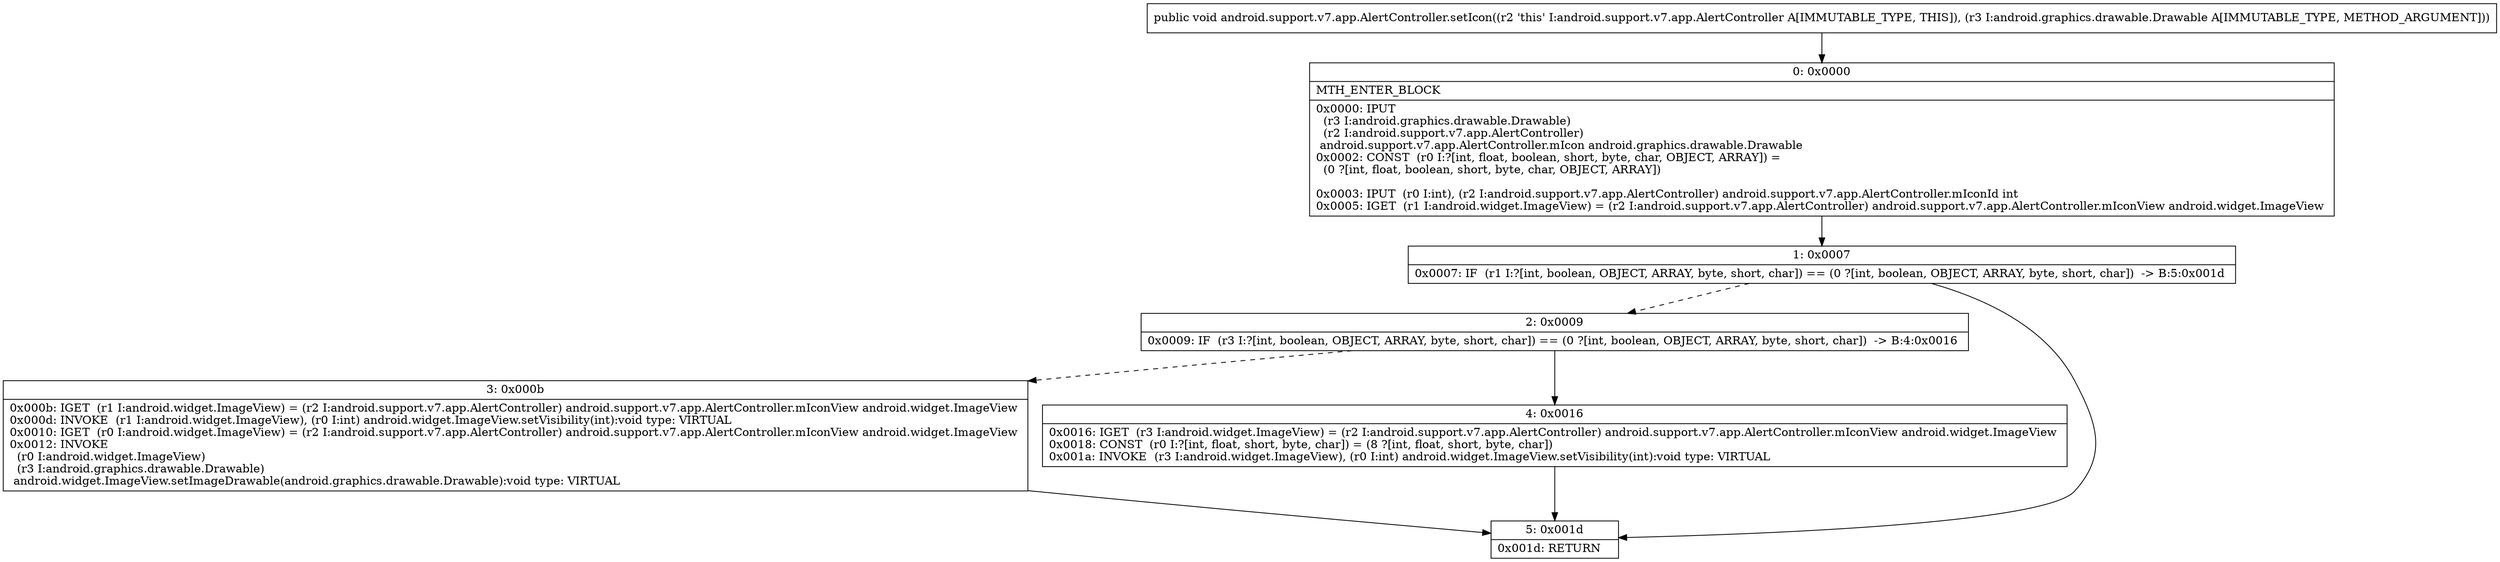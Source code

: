 digraph "CFG forandroid.support.v7.app.AlertController.setIcon(Landroid\/graphics\/drawable\/Drawable;)V" {
Node_0 [shape=record,label="{0\:\ 0x0000|MTH_ENTER_BLOCK\l|0x0000: IPUT  \l  (r3 I:android.graphics.drawable.Drawable)\l  (r2 I:android.support.v7.app.AlertController)\l android.support.v7.app.AlertController.mIcon android.graphics.drawable.Drawable \l0x0002: CONST  (r0 I:?[int, float, boolean, short, byte, char, OBJECT, ARRAY]) = \l  (0 ?[int, float, boolean, short, byte, char, OBJECT, ARRAY])\l \l0x0003: IPUT  (r0 I:int), (r2 I:android.support.v7.app.AlertController) android.support.v7.app.AlertController.mIconId int \l0x0005: IGET  (r1 I:android.widget.ImageView) = (r2 I:android.support.v7.app.AlertController) android.support.v7.app.AlertController.mIconView android.widget.ImageView \l}"];
Node_1 [shape=record,label="{1\:\ 0x0007|0x0007: IF  (r1 I:?[int, boolean, OBJECT, ARRAY, byte, short, char]) == (0 ?[int, boolean, OBJECT, ARRAY, byte, short, char])  \-\> B:5:0x001d \l}"];
Node_2 [shape=record,label="{2\:\ 0x0009|0x0009: IF  (r3 I:?[int, boolean, OBJECT, ARRAY, byte, short, char]) == (0 ?[int, boolean, OBJECT, ARRAY, byte, short, char])  \-\> B:4:0x0016 \l}"];
Node_3 [shape=record,label="{3\:\ 0x000b|0x000b: IGET  (r1 I:android.widget.ImageView) = (r2 I:android.support.v7.app.AlertController) android.support.v7.app.AlertController.mIconView android.widget.ImageView \l0x000d: INVOKE  (r1 I:android.widget.ImageView), (r0 I:int) android.widget.ImageView.setVisibility(int):void type: VIRTUAL \l0x0010: IGET  (r0 I:android.widget.ImageView) = (r2 I:android.support.v7.app.AlertController) android.support.v7.app.AlertController.mIconView android.widget.ImageView \l0x0012: INVOKE  \l  (r0 I:android.widget.ImageView)\l  (r3 I:android.graphics.drawable.Drawable)\l android.widget.ImageView.setImageDrawable(android.graphics.drawable.Drawable):void type: VIRTUAL \l}"];
Node_4 [shape=record,label="{4\:\ 0x0016|0x0016: IGET  (r3 I:android.widget.ImageView) = (r2 I:android.support.v7.app.AlertController) android.support.v7.app.AlertController.mIconView android.widget.ImageView \l0x0018: CONST  (r0 I:?[int, float, short, byte, char]) = (8 ?[int, float, short, byte, char]) \l0x001a: INVOKE  (r3 I:android.widget.ImageView), (r0 I:int) android.widget.ImageView.setVisibility(int):void type: VIRTUAL \l}"];
Node_5 [shape=record,label="{5\:\ 0x001d|0x001d: RETURN   \l}"];
MethodNode[shape=record,label="{public void android.support.v7.app.AlertController.setIcon((r2 'this' I:android.support.v7.app.AlertController A[IMMUTABLE_TYPE, THIS]), (r3 I:android.graphics.drawable.Drawable A[IMMUTABLE_TYPE, METHOD_ARGUMENT])) }"];
MethodNode -> Node_0;
Node_0 -> Node_1;
Node_1 -> Node_2[style=dashed];
Node_1 -> Node_5;
Node_2 -> Node_3[style=dashed];
Node_2 -> Node_4;
Node_3 -> Node_5;
Node_4 -> Node_5;
}

